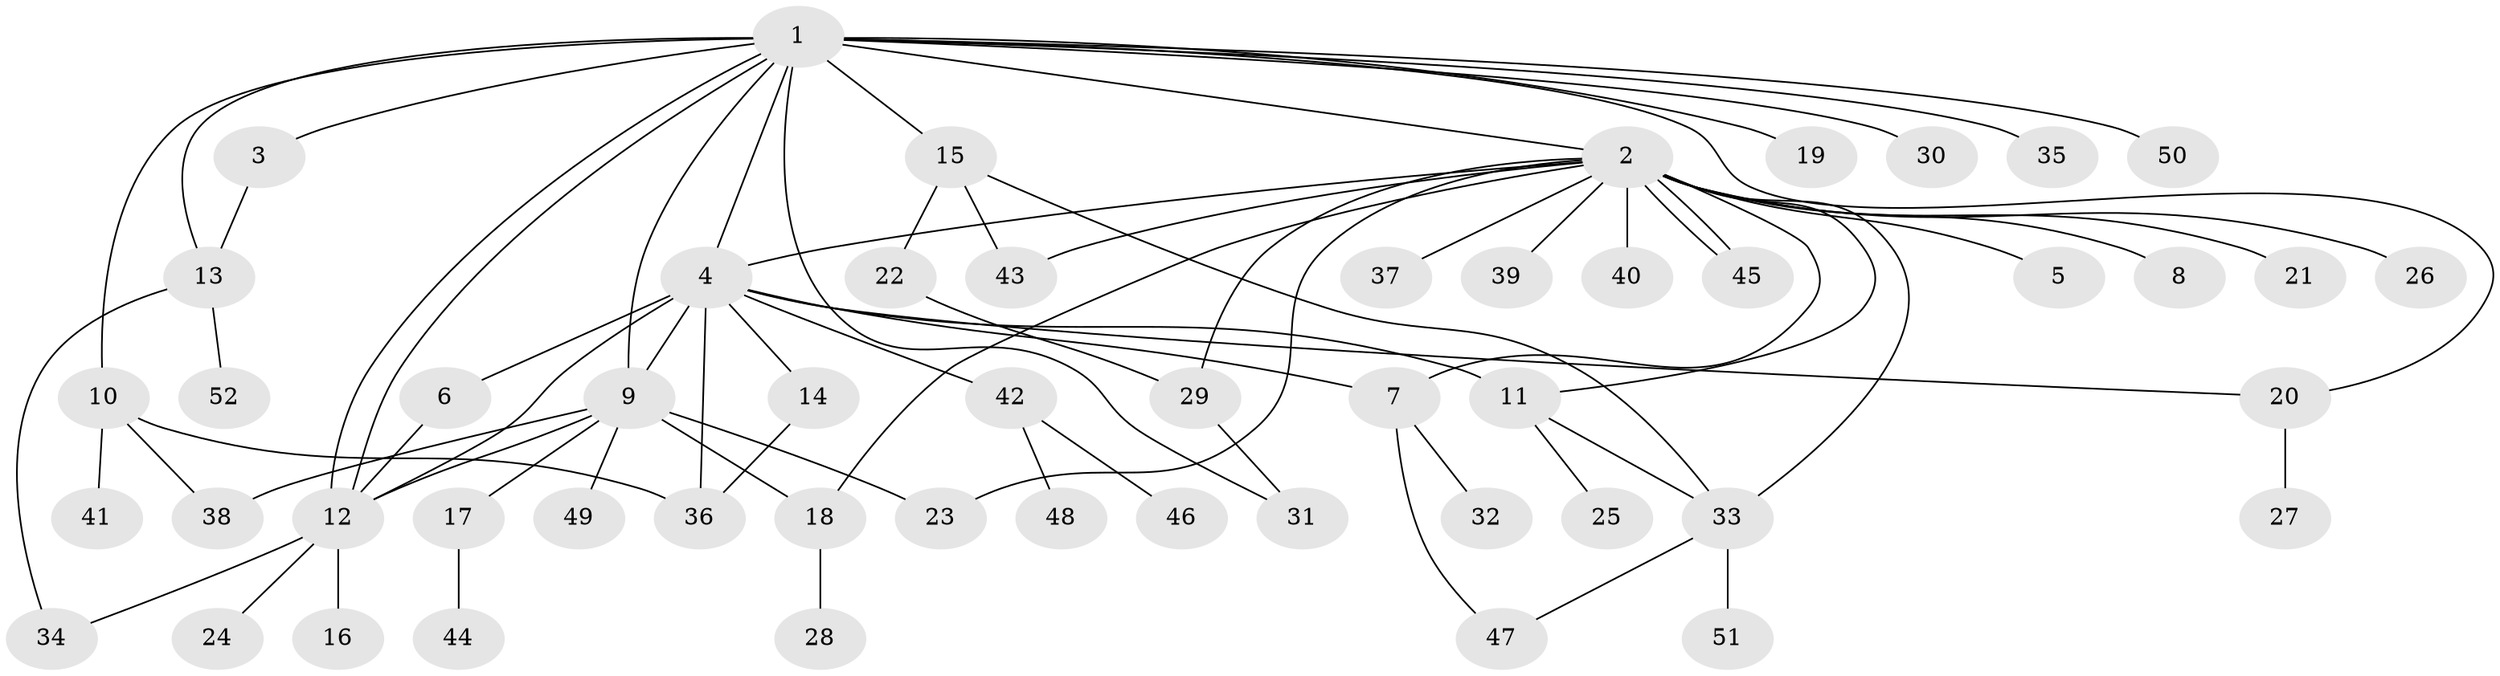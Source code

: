 // Generated by graph-tools (version 1.1) at 2025/48/03/09/25 04:48:04]
// undirected, 52 vertices, 74 edges
graph export_dot {
graph [start="1"]
  node [color=gray90,style=filled];
  1;
  2;
  3;
  4;
  5;
  6;
  7;
  8;
  9;
  10;
  11;
  12;
  13;
  14;
  15;
  16;
  17;
  18;
  19;
  20;
  21;
  22;
  23;
  24;
  25;
  26;
  27;
  28;
  29;
  30;
  31;
  32;
  33;
  34;
  35;
  36;
  37;
  38;
  39;
  40;
  41;
  42;
  43;
  44;
  45;
  46;
  47;
  48;
  49;
  50;
  51;
  52;
  1 -- 2;
  1 -- 3;
  1 -- 4;
  1 -- 9;
  1 -- 10;
  1 -- 12;
  1 -- 12;
  1 -- 13;
  1 -- 15;
  1 -- 19;
  1 -- 20;
  1 -- 30;
  1 -- 31;
  1 -- 35;
  1 -- 50;
  2 -- 4;
  2 -- 5;
  2 -- 7;
  2 -- 8;
  2 -- 11;
  2 -- 18;
  2 -- 21;
  2 -- 23;
  2 -- 26;
  2 -- 29;
  2 -- 33;
  2 -- 37;
  2 -- 39;
  2 -- 40;
  2 -- 43;
  2 -- 45;
  2 -- 45;
  3 -- 13;
  4 -- 6;
  4 -- 7;
  4 -- 9;
  4 -- 11;
  4 -- 12;
  4 -- 14;
  4 -- 20;
  4 -- 36;
  4 -- 42;
  6 -- 12;
  7 -- 32;
  7 -- 47;
  9 -- 12;
  9 -- 17;
  9 -- 18;
  9 -- 23;
  9 -- 38;
  9 -- 49;
  10 -- 36;
  10 -- 38;
  10 -- 41;
  11 -- 25;
  11 -- 33;
  12 -- 16;
  12 -- 24;
  12 -- 34;
  13 -- 34;
  13 -- 52;
  14 -- 36;
  15 -- 22;
  15 -- 33;
  15 -- 43;
  17 -- 44;
  18 -- 28;
  20 -- 27;
  22 -- 29;
  29 -- 31;
  33 -- 47;
  33 -- 51;
  42 -- 46;
  42 -- 48;
}
